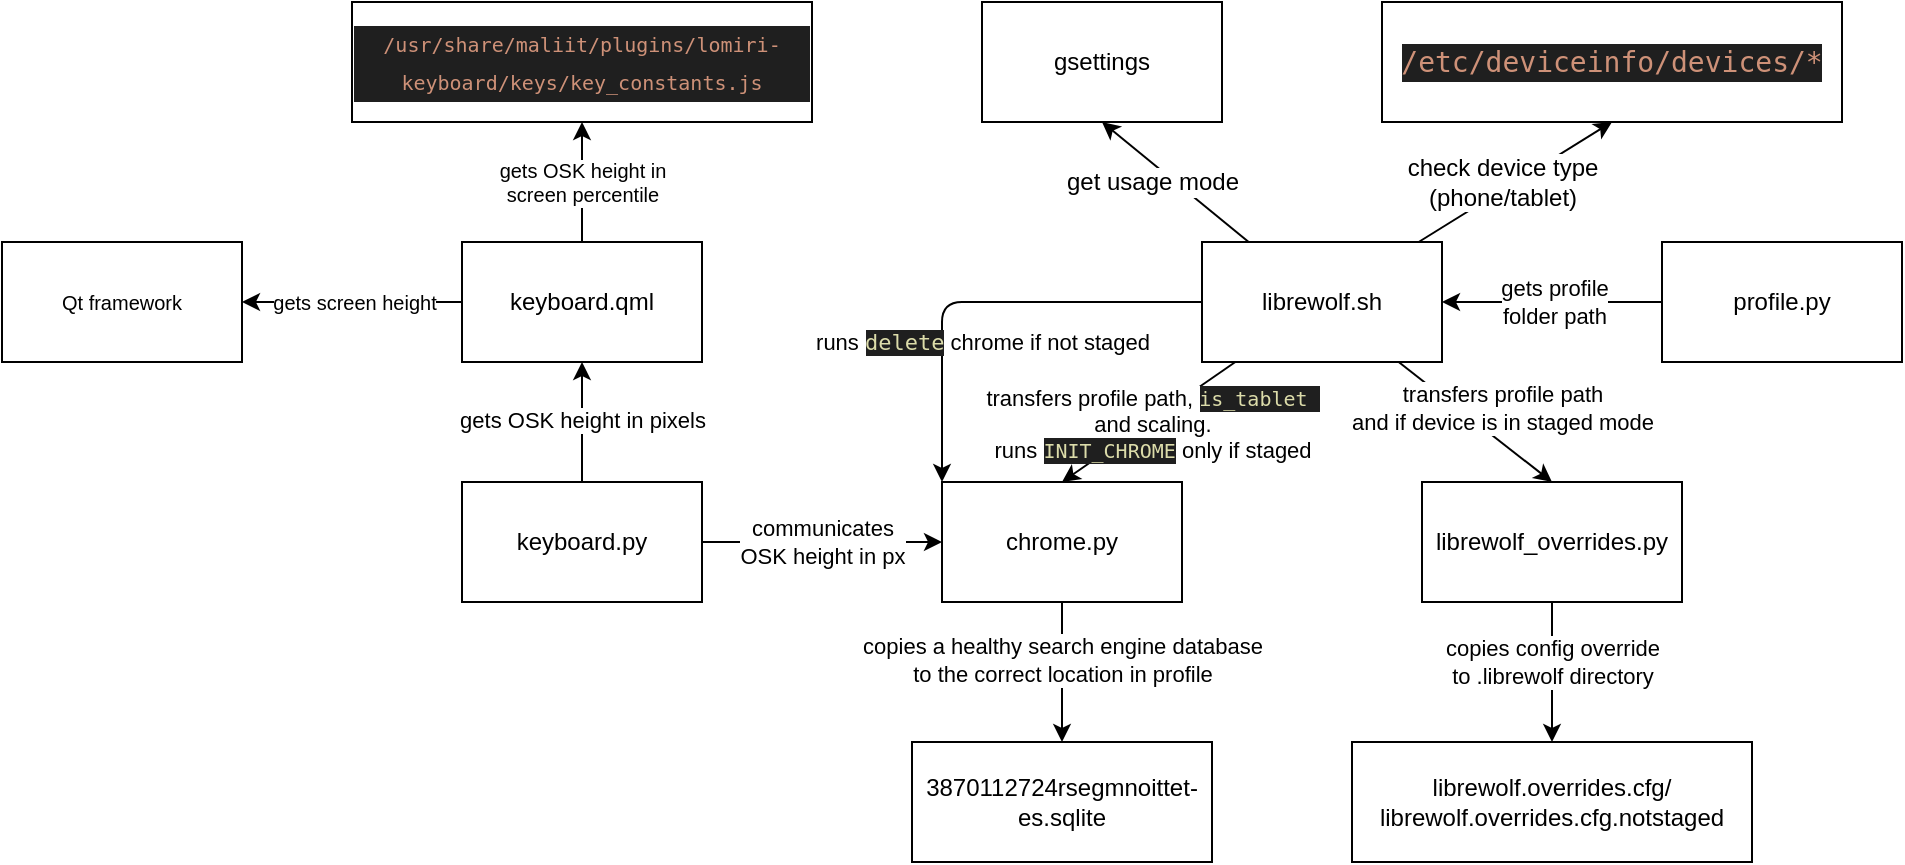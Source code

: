 <mxfile>
    <diagram id="nbfTAc3BsVZHMYUAhAVt" name="Page-1">
        <mxGraphModel dx="2038" dy="641" grid="1" gridSize="10" guides="1" tooltips="1" connect="1" arrows="1" fold="1" page="1" pageScale="1" pageWidth="850" pageHeight="1100" math="0" shadow="0">
            <root>
                <mxCell id="0"/>
                <mxCell id="1" parent="0"/>
                <mxCell id="14" value="" style="edgeStyle=none;html=1;" edge="1" parent="1" source="2" target="13">
                    <mxGeometry relative="1" as="geometry"/>
                </mxCell>
                <mxCell id="25" value="gets profile&lt;br&gt;folder path" style="edgeLabel;html=1;align=center;verticalAlign=middle;resizable=0;points=[];" vertex="1" connectable="0" parent="14">
                    <mxGeometry x="0.186" relative="1" as="geometry">
                        <mxPoint x="11" as="offset"/>
                    </mxGeometry>
                </mxCell>
                <mxCell id="2" value="profile.py" style="rounded=0;whiteSpace=wrap;html=1;" vertex="1" parent="1">
                    <mxGeometry x="680" y="120" width="120" height="60" as="geometry"/>
                </mxCell>
                <mxCell id="24" value="" style="edgeStyle=none;html=1;" edge="1" parent="1" source="3" target="7">
                    <mxGeometry relative="1" as="geometry"/>
                </mxCell>
                <mxCell id="31" value="copies a healthy search engine database&lt;br&gt;to the correct location in profile" style="edgeLabel;html=1;align=center;verticalAlign=middle;resizable=0;points=[];fontSize=11;" vertex="1" connectable="0" parent="24">
                    <mxGeometry x="-0.28" relative="1" as="geometry">
                        <mxPoint y="4" as="offset"/>
                    </mxGeometry>
                </mxCell>
                <mxCell id="3" value="chrome.py" style="rounded=0;whiteSpace=wrap;html=1;" vertex="1" parent="1">
                    <mxGeometry x="320" y="240" width="120" height="60" as="geometry"/>
                </mxCell>
                <mxCell id="17" value="" style="edgeStyle=none;html=1;" edge="1" parent="1" source="4" target="8">
                    <mxGeometry relative="1" as="geometry"/>
                </mxCell>
                <mxCell id="30" value="copies config override&lt;br&gt;to .librewolf directory" style="edgeLabel;html=1;align=center;verticalAlign=middle;resizable=0;points=[];fontSize=11;" vertex="1" connectable="0" parent="17">
                    <mxGeometry x="-0.37" y="1" relative="1" as="geometry">
                        <mxPoint x="-1" y="8" as="offset"/>
                    </mxGeometry>
                </mxCell>
                <mxCell id="4" value="librewolf_overrides.py" style="rounded=0;whiteSpace=wrap;html=1;" vertex="1" parent="1">
                    <mxGeometry x="560" y="240" width="130" height="60" as="geometry"/>
                </mxCell>
                <mxCell id="23" value="" style="edgeStyle=none;html=1;" edge="1" parent="1" source="5" target="3">
                    <mxGeometry relative="1" as="geometry"/>
                </mxCell>
                <mxCell id="32" value="communicates&lt;br&gt;OSK height in px" style="edgeLabel;html=1;align=center;verticalAlign=middle;resizable=0;points=[];fontSize=11;" vertex="1" connectable="0" parent="23">
                    <mxGeometry x="-0.222" y="-1" relative="1" as="geometry">
                        <mxPoint x="13" y="-1" as="offset"/>
                    </mxGeometry>
                </mxCell>
                <mxCell id="34" value="" style="edgeStyle=none;html=1;fontSize=11;" edge="1" parent="1" source="5" target="6">
                    <mxGeometry relative="1" as="geometry"/>
                </mxCell>
                <mxCell id="35" value="gets OSK height in pixels" style="edgeLabel;html=1;align=center;verticalAlign=middle;resizable=0;points=[];fontSize=11;" vertex="1" connectable="0" parent="34">
                    <mxGeometry x="-0.208" relative="1" as="geometry">
                        <mxPoint y="-7" as="offset"/>
                    </mxGeometry>
                </mxCell>
                <UserObject label="keyboard.py" link="keyboard.py" id="5">
                    <mxCell style="rounded=0;whiteSpace=wrap;html=1;" vertex="1" parent="1">
                        <mxGeometry x="80" y="240" width="120" height="60" as="geometry"/>
                    </mxCell>
                </UserObject>
                <mxCell id="38" value="" style="edgeStyle=none;html=1;fontSize=10;" edge="1" parent="1" source="6" target="36">
                    <mxGeometry relative="1" as="geometry"/>
                </mxCell>
                <mxCell id="39" value="gets OSK height in&lt;br&gt;screen percentile" style="edgeLabel;html=1;align=center;verticalAlign=middle;resizable=0;points=[];fontSize=10;" vertex="1" connectable="0" parent="38">
                    <mxGeometry x="-0.3" relative="1" as="geometry">
                        <mxPoint y="-9" as="offset"/>
                    </mxGeometry>
                </mxCell>
                <mxCell id="41" value="" style="edgeStyle=none;html=1;fontSize=10;" edge="1" parent="1" source="6" target="40">
                    <mxGeometry relative="1" as="geometry"/>
                </mxCell>
                <mxCell id="42" value="gets screen height" style="edgeLabel;html=1;align=center;verticalAlign=middle;resizable=0;points=[];fontSize=10;" vertex="1" connectable="0" parent="41">
                    <mxGeometry x="-0.188" y="1" relative="1" as="geometry">
                        <mxPoint x="-10" y="-1" as="offset"/>
                    </mxGeometry>
                </mxCell>
                <UserObject label="keyboard.qml" link="keyboard.qml" id="6">
                    <mxCell style="rounded=0;whiteSpace=wrap;html=1;" vertex="1" parent="1">
                        <mxGeometry x="80" y="120" width="120" height="60" as="geometry"/>
                    </mxCell>
                </UserObject>
                <UserObject label="3870112724rsegmnoittet-es.sqlite" link="3870112724rsegmnoittet-es.sqlite" id="7">
                    <mxCell style="rounded=0;whiteSpace=wrap;html=1;" vertex="1" parent="1">
                        <mxGeometry x="305" y="370" width="150" height="60" as="geometry"/>
                    </mxCell>
                </UserObject>
                <mxCell id="8" value="librewolf.overrides.cfg/&lt;br&gt;librewolf.overrides.cfg.notstaged" style="rounded=0;whiteSpace=wrap;html=1;" vertex="1" parent="1">
                    <mxGeometry x="525" y="370" width="200" height="60" as="geometry"/>
                </mxCell>
                <mxCell id="18" style="edgeStyle=none;html=1;entryX=0.5;entryY=0;entryDx=0;entryDy=0;" edge="1" parent="1" source="13" target="3">
                    <mxGeometry relative="1" as="geometry"/>
                </mxCell>
                <mxCell id="27" value="transfers profile path,&amp;nbsp;&lt;span style=&quot;color: rgb(220, 220, 170); background-color: rgb(31, 31, 31); font-family: &amp;quot;Droid Sans Mono&amp;quot;, &amp;quot;monospace&amp;quot;, monospace;&quot;&gt;&lt;font style=&quot;font-size: 10px;&quot;&gt;is_tablet&amp;nbsp;&lt;br&gt;&lt;/font&gt;&lt;/span&gt;and scaling.&lt;br&gt;runs&amp;nbsp;&lt;span style=&quot;color: rgb(220, 220, 170); background-color: rgb(31, 31, 31); font-family: &amp;quot;Droid Sans Mono&amp;quot;, &amp;quot;monospace&amp;quot;, monospace;&quot;&gt;&lt;font style=&quot;font-size: 10px;&quot;&gt;INIT_CHROME&lt;/font&gt;&lt;/span&gt;&amp;nbsp;only if staged" style="edgeLabel;html=1;align=center;verticalAlign=middle;resizable=0;points=[];" vertex="1" connectable="0" parent="18">
                    <mxGeometry x="-0.206" y="-2" relative="1" as="geometry">
                        <mxPoint x="-6" y="8" as="offset"/>
                    </mxGeometry>
                </mxCell>
                <mxCell id="19" style="edgeStyle=none;html=1;entryX=0.5;entryY=0;entryDx=0;entryDy=0;" edge="1" parent="1" source="13" target="4">
                    <mxGeometry relative="1" as="geometry"/>
                </mxCell>
                <mxCell id="26" value="transfers profile path&lt;br&gt;and if device is in staged mode" style="edgeLabel;html=1;align=center;verticalAlign=middle;resizable=0;points=[];" vertex="1" connectable="0" parent="19">
                    <mxGeometry x="-0.199" y="2" relative="1" as="geometry">
                        <mxPoint x="19" as="offset"/>
                    </mxGeometry>
                </mxCell>
                <mxCell id="28" style="edgeStyle=none;html=1;entryX=0;entryY=0;entryDx=0;entryDy=0;" edge="1" parent="1" source="13" target="3">
                    <mxGeometry relative="1" as="geometry">
                        <Array as="points">
                            <mxPoint x="320" y="150"/>
                        </Array>
                    </mxGeometry>
                </mxCell>
                <mxCell id="29" value="runs&amp;nbsp;&lt;span style=&quot;color: rgb(220, 220, 170); background-color: rgb(31, 31, 31); font-family: &amp;quot;Droid Sans Mono&amp;quot;, &amp;quot;monospace&amp;quot;, monospace;&quot;&gt;&lt;font style=&quot;font-size: 11px;&quot;&gt;delete&lt;/font&gt;&lt;/span&gt;&amp;nbsp;chrome if not staged" style="edgeLabel;html=1;align=center;verticalAlign=middle;resizable=0;points=[];" vertex="1" connectable="0" parent="28">
                    <mxGeometry x="-0.134" y="-1" relative="1" as="geometry">
                        <mxPoint x="-15" y="21" as="offset"/>
                    </mxGeometry>
                </mxCell>
                <mxCell id="44" style="edgeStyle=none;html=1;entryX=0.5;entryY=1;entryDx=0;entryDy=0;fontSize=12;" edge="1" parent="1" source="13" target="43">
                    <mxGeometry relative="1" as="geometry"/>
                </mxCell>
                <mxCell id="45" value="get usage mode" style="edgeLabel;html=1;align=center;verticalAlign=middle;resizable=0;points=[];fontSize=12;" vertex="1" connectable="0" parent="44">
                    <mxGeometry x="0.271" relative="1" as="geometry">
                        <mxPoint x="-2" y="8" as="offset"/>
                    </mxGeometry>
                </mxCell>
                <mxCell id="47" style="edgeStyle=none;html=1;entryX=0.5;entryY=1;entryDx=0;entryDy=0;fontSize=12;" edge="1" parent="1" source="13" target="46">
                    <mxGeometry relative="1" as="geometry"/>
                </mxCell>
                <mxCell id="48" value="check device type&lt;br&gt;(phone/tablet)" style="edgeLabel;html=1;align=center;verticalAlign=middle;resizable=0;points=[];fontSize=12;" vertex="1" connectable="0" parent="47">
                    <mxGeometry x="-0.264" relative="1" as="geometry">
                        <mxPoint x="6" y="-8" as="offset"/>
                    </mxGeometry>
                </mxCell>
                <UserObject label="librewolf.sh" link="librewolf.sh" id="13">
                    <mxCell style="rounded=0;whiteSpace=wrap;html=1;" vertex="1" parent="1">
                        <mxGeometry x="450" y="120" width="120" height="60" as="geometry"/>
                    </mxCell>
                </UserObject>
                <mxCell id="36" value="&lt;div style=&quot;color: rgb(204, 204, 204); background-color: rgb(31, 31, 31); font-family: &amp;quot;Droid Sans Mono&amp;quot;, &amp;quot;monospace&amp;quot;, monospace; font-weight: normal; line-height: 19px;&quot;&gt;&lt;div style=&quot;&quot;&gt;&lt;span style=&quot;color: rgb(206, 145, 120);&quot;&gt;&lt;font style=&quot;font-size: 10px;&quot;&gt;/usr/share/maliit/plugins/lomiri-keyboard/keys/key_constants.js&lt;/font&gt;&lt;/span&gt;&lt;/div&gt;&lt;/div&gt;" style="rounded=0;whiteSpace=wrap;html=1;fontSize=11;" vertex="1" parent="1">
                    <mxGeometry x="25" width="230" height="60" as="geometry"/>
                </mxCell>
                <mxCell id="40" value="Qt framework" style="rounded=0;whiteSpace=wrap;html=1;fontSize=10;" vertex="1" parent="1">
                    <mxGeometry x="-150" y="120" width="120" height="60" as="geometry"/>
                </mxCell>
                <mxCell id="43" value="&lt;font style=&quot;font-size: 12px;&quot;&gt;gsettings&lt;/font&gt;" style="rounded=0;whiteSpace=wrap;html=1;fontSize=10;" vertex="1" parent="1">
                    <mxGeometry x="340" width="120" height="60" as="geometry"/>
                </mxCell>
                <mxCell id="46" value="&lt;div style=&quot;color: rgb(204, 204, 204); background-color: rgb(31, 31, 31); font-family: &amp;quot;Droid Sans Mono&amp;quot;, &amp;quot;monospace&amp;quot;, monospace; font-size: 14px; line-height: 19px;&quot;&gt;&lt;span style=&quot;color: #ce9178;&quot;&gt;/etc/deviceinfo/devices/*&lt;/span&gt;&lt;/div&gt;" style="rounded=0;whiteSpace=wrap;html=1;fontSize=12;" vertex="1" parent="1">
                    <mxGeometry x="540" width="230" height="60" as="geometry"/>
                </mxCell>
            </root>
        </mxGraphModel>
    </diagram>
</mxfile>